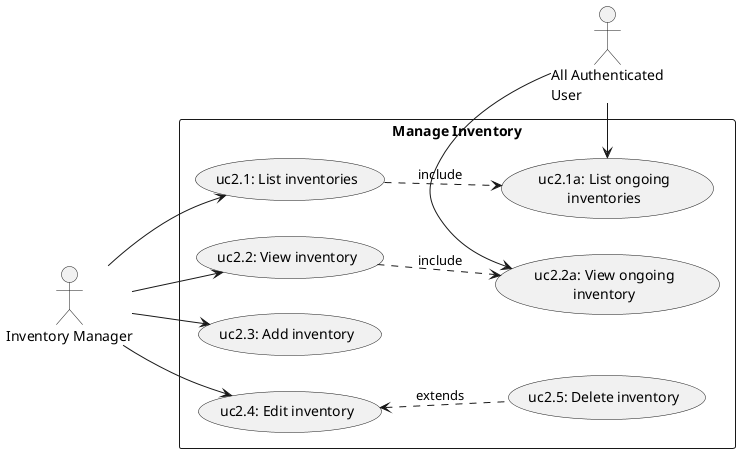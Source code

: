 
@startuml uc2_inventory.png

   ' Manage inventory
   ' ----------------

   left to right direction
   actor "Inventory Manager" as Inventory
   actor "All Authenticated\nUser" as User


   rectangle "Manage Inventory" {
      (uc2.1: List inventories)  as (uc2.1)
      (uc2.1a: List ongoing\ninventories)  as (uc2.1a)
      (uc2.2: View inventory)  as (uc2.2)
      (uc2.2a: View ongoing\ninventory)  as (uc2.2a)
      (uc2.3: Add inventory)    as (uc2.3)
      (uc2.4: Edit inventory) as (uc2.4)
      (uc2.5: Delete inventory) as (uc2.5)

      (uc2.1) ..> (uc2.1a) : include
      (uc2.2) ..> (uc2.2a) : include

      Inventory --> (uc2.1)
      Inventory --> (uc2.2)
      Inventory --> (uc2.3)
      Inventory --> (uc2.4)

      (uc2.4) <.. (uc2.5) : extends


      User  -left-> (uc2.1a)
      User  -left-> (uc2.2a)


   }
   

@enduml
